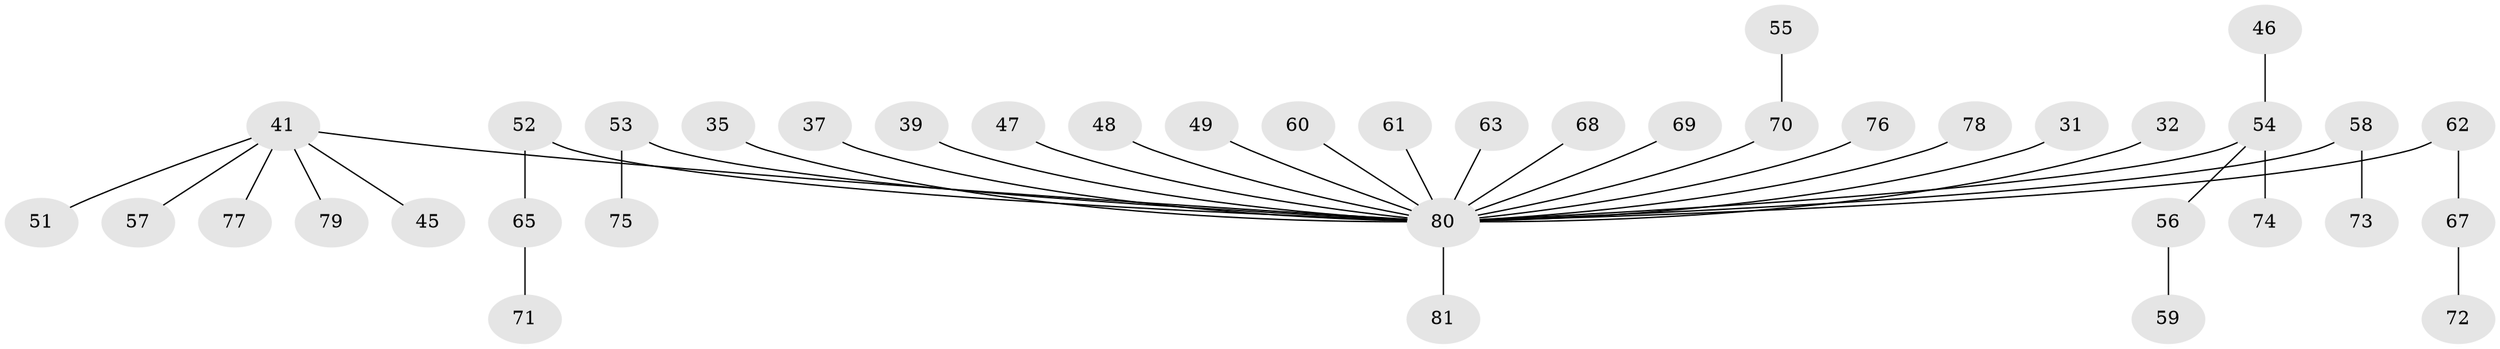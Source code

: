 // original degree distribution, {2: 0.2222222222222222, 7: 0.012345679012345678, 4: 0.09876543209876543, 3: 0.1111111111111111, 1: 0.5185185185185185, 6: 0.012345679012345678, 5: 0.024691358024691357}
// Generated by graph-tools (version 1.1) at 2025/53/03/09/25 04:53:10]
// undirected, 40 vertices, 39 edges
graph export_dot {
graph [start="1"]
  node [color=gray90,style=filled];
  31;
  32;
  35;
  37;
  39;
  41 [super="+12+34"];
  45;
  46;
  47;
  48;
  49;
  51;
  52;
  53;
  54 [super="+44"];
  55;
  56;
  57;
  58 [super="+5+43+50"];
  59;
  60;
  61;
  62;
  63;
  65;
  67;
  68;
  69;
  70 [super="+40"];
  71;
  72;
  73;
  74;
  75;
  76;
  77;
  78;
  79;
  80 [super="+11+36+33+24+27+17+19+22+38+29+23+26+28+66+30"];
  81;
  31 -- 80;
  32 -- 80;
  35 -- 80;
  37 -- 80;
  39 -- 80;
  41 -- 45;
  41 -- 51;
  41 -- 57;
  41 -- 77;
  41 -- 79;
  41 -- 80;
  46 -- 54;
  47 -- 80;
  48 -- 80;
  49 -- 80;
  52 -- 65;
  52 -- 80;
  53 -- 75;
  53 -- 80;
  54 -- 80;
  54 -- 56;
  54 -- 74;
  55 -- 70;
  56 -- 59;
  58 -- 73;
  58 -- 80;
  60 -- 80;
  61 -- 80;
  62 -- 67;
  62 -- 80;
  63 -- 80;
  65 -- 71;
  67 -- 72;
  68 -- 80;
  69 -- 80;
  70 -- 80;
  76 -- 80;
  78 -- 80;
  80 -- 81;
}
